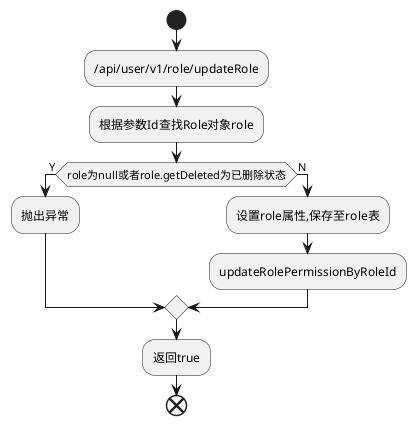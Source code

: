 @startuml
start
->
:/api/user/v1/role/updateRole;
->
:根据参数Id查找Role对象role;
->
if(role为null或者role.getDeleted为已删除状态)then(Y)
:抛出异常;
else(N)
:设置role属性,保存至role表;
:updateRolePermissionByRoleId;
endif
:返回true;
end
@enduml
